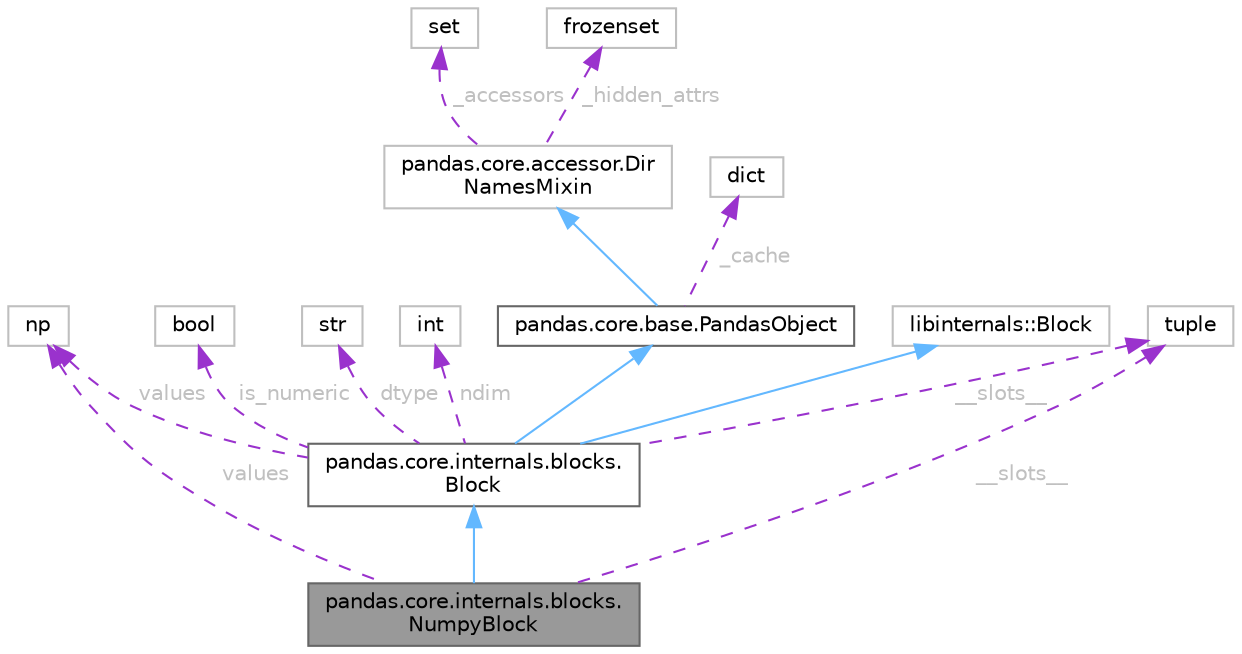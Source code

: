 digraph "pandas.core.internals.blocks.NumpyBlock"
{
 // LATEX_PDF_SIZE
  bgcolor="transparent";
  edge [fontname=Helvetica,fontsize=10,labelfontname=Helvetica,labelfontsize=10];
  node [fontname=Helvetica,fontsize=10,shape=box,height=0.2,width=0.4];
  Node1 [id="Node000001",label="pandas.core.internals.blocks.\lNumpyBlock",height=0.2,width=0.4,color="gray40", fillcolor="grey60", style="filled", fontcolor="black",tooltip=" "];
  Node2 -> Node1 [id="edge1_Node000001_Node000002",dir="back",color="steelblue1",style="solid",tooltip=" "];
  Node2 [id="Node000002",label="pandas.core.internals.blocks.\lBlock",height=0.2,width=0.4,color="gray40", fillcolor="white", style="filled",URL="$df/d65/classpandas_1_1core_1_1internals_1_1blocks_1_1Block.html",tooltip=" "];
  Node3 -> Node2 [id="edge2_Node000002_Node000003",dir="back",color="steelblue1",style="solid",tooltip=" "];
  Node3 [id="Node000003",label="pandas.core.base.PandasObject",height=0.2,width=0.4,color="gray40", fillcolor="white", style="filled",URL="$d9/d19/classpandas_1_1core_1_1base_1_1PandasObject.html",tooltip=" "];
  Node4 -> Node3 [id="edge3_Node000003_Node000004",dir="back",color="steelblue1",style="solid",tooltip=" "];
  Node4 [id="Node000004",label="pandas.core.accessor.Dir\lNamesMixin",height=0.2,width=0.4,color="grey75", fillcolor="white", style="filled",URL="$df/dd9/classpandas_1_1core_1_1accessor_1_1DirNamesMixin.html",tooltip=" "];
  Node5 -> Node4 [id="edge4_Node000004_Node000005",dir="back",color="darkorchid3",style="dashed",tooltip=" ",label=" _accessors",fontcolor="grey" ];
  Node5 [id="Node000005",label="set",height=0.2,width=0.4,color="grey75", fillcolor="white", style="filled",tooltip=" "];
  Node6 -> Node4 [id="edge5_Node000004_Node000006",dir="back",color="darkorchid3",style="dashed",tooltip=" ",label=" _hidden_attrs",fontcolor="grey" ];
  Node6 [id="Node000006",label="frozenset",height=0.2,width=0.4,color="grey75", fillcolor="white", style="filled",tooltip=" "];
  Node7 -> Node3 [id="edge6_Node000003_Node000007",dir="back",color="darkorchid3",style="dashed",tooltip=" ",label=" _cache",fontcolor="grey" ];
  Node7 [id="Node000007",label="dict",height=0.2,width=0.4,color="grey75", fillcolor="white", style="filled",tooltip=" "];
  Node8 -> Node2 [id="edge7_Node000002_Node000008",dir="back",color="steelblue1",style="solid",tooltip=" "];
  Node8 [id="Node000008",label="libinternals::Block",height=0.2,width=0.4,color="grey75", fillcolor="white", style="filled",tooltip=" "];
  Node9 -> Node2 [id="edge8_Node000002_Node000009",dir="back",color="darkorchid3",style="dashed",tooltip=" ",label=" values",fontcolor="grey" ];
  Node9 [id="Node000009",label="np",height=0.2,width=0.4,color="grey75", fillcolor="white", style="filled",tooltip=" "];
  Node10 -> Node2 [id="edge9_Node000002_Node000010",dir="back",color="darkorchid3",style="dashed",tooltip=" ",label=" __slots__",fontcolor="grey" ];
  Node10 [id="Node000010",label="tuple",height=0.2,width=0.4,color="grey75", fillcolor="white", style="filled",tooltip=" "];
  Node11 -> Node2 [id="edge10_Node000002_Node000011",dir="back",color="darkorchid3",style="dashed",tooltip=" ",label=" is_numeric",fontcolor="grey" ];
  Node11 [id="Node000011",label="bool",height=0.2,width=0.4,color="grey75", fillcolor="white", style="filled",tooltip=" "];
  Node12 -> Node2 [id="edge11_Node000002_Node000012",dir="back",color="darkorchid3",style="dashed",tooltip=" ",label=" dtype",fontcolor="grey" ];
  Node12 [id="Node000012",label="str",height=0.2,width=0.4,color="grey75", fillcolor="white", style="filled",tooltip=" "];
  Node13 -> Node2 [id="edge12_Node000002_Node000013",dir="back",color="darkorchid3",style="dashed",tooltip=" ",label=" ndim",fontcolor="grey" ];
  Node13 [id="Node000013",label="int",height=0.2,width=0.4,color="grey75", fillcolor="white", style="filled",tooltip=" "];
  Node9 -> Node1 [id="edge13_Node000001_Node000009",dir="back",color="darkorchid3",style="dashed",tooltip=" ",label=" values",fontcolor="grey" ];
  Node10 -> Node1 [id="edge14_Node000001_Node000010",dir="back",color="darkorchid3",style="dashed",tooltip=" ",label=" __slots__",fontcolor="grey" ];
}

